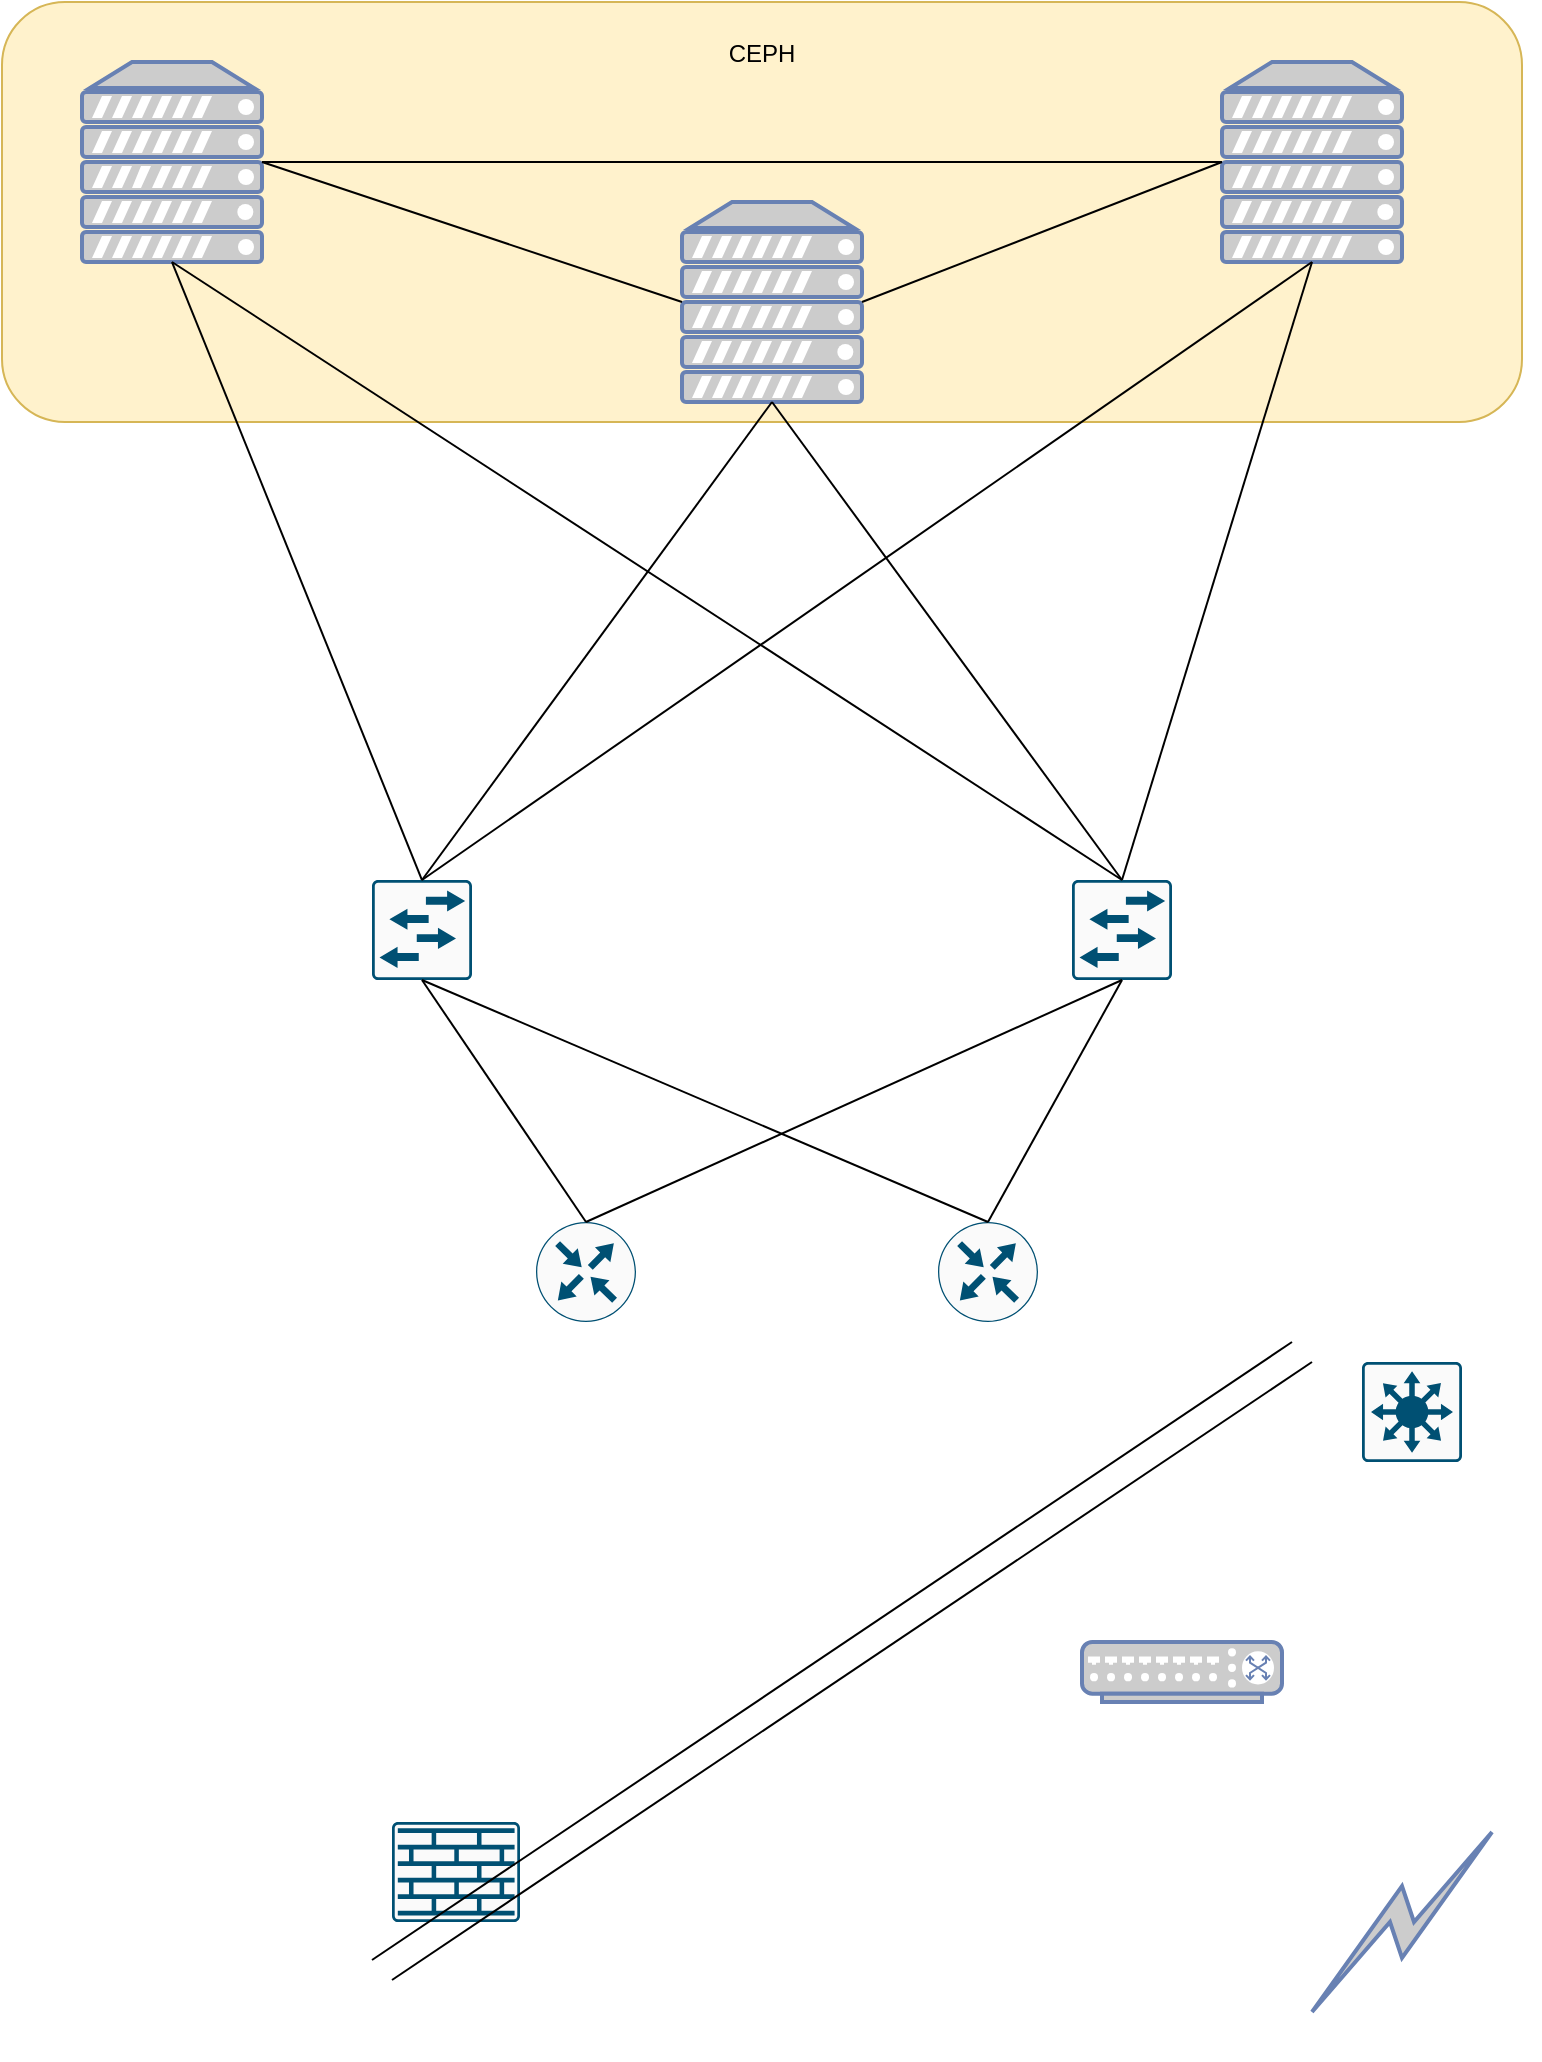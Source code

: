 <mxfile version="21.6.8" type="github">
  <diagram name="Page-1" id="RE-bSaFBlJFPlZoPT-o7">
    <mxGraphModel dx="2004" dy="1155" grid="1" gridSize="10" guides="1" tooltips="1" connect="1" arrows="1" fold="1" page="1" pageScale="1" pageWidth="850" pageHeight="1100" math="0" shadow="0">
      <root>
        <mxCell id="0" />
        <mxCell id="1" parent="0" />
        <mxCell id="vy5Wt1EbS-Q7Gt0LcghG-1" value="&lt;div align=&quot;center&quot;&gt;CEPH&lt;/div&gt;&lt;div align=&quot;center&quot;&gt;&lt;br&gt;&lt;/div&gt;&lt;div align=&quot;center&quot;&gt;&lt;br&gt;&lt;/div&gt;&lt;div align=&quot;center&quot;&gt;&lt;br&gt;&lt;/div&gt;&lt;div align=&quot;center&quot;&gt;&lt;br&gt;&lt;/div&gt;&lt;div align=&quot;center&quot;&gt;&lt;br&gt;&lt;/div&gt;&lt;div align=&quot;center&quot;&gt;&lt;br&gt;&lt;/div&gt;&lt;div align=&quot;center&quot;&gt;&lt;br&gt;&lt;/div&gt;&lt;div align=&quot;center&quot;&gt;&lt;br&gt;&lt;/div&gt;&lt;div align=&quot;center&quot;&gt;&lt;br&gt;&lt;/div&gt;&lt;div align=&quot;center&quot;&gt;&lt;br&gt;&lt;/div&gt;&lt;div align=&quot;center&quot;&gt;&lt;br&gt;&lt;/div&gt;" style="rounded=1;whiteSpace=wrap;html=1;fillColor=#fff2cc;strokeColor=#d6b656;align=center;" vertex="1" parent="1">
          <mxGeometry x="40" y="30" width="760" height="210" as="geometry" />
        </mxCell>
        <mxCell id="WYAH1sSAthaIfASo4EHu-1" value="" style="fontColor=#0066CC;verticalAlign=top;verticalLabelPosition=bottom;labelPosition=center;align=center;html=1;outlineConnect=0;fillColor=#CCCCCC;strokeColor=#6881B3;gradientColor=none;gradientDirection=north;strokeWidth=2;shape=mxgraph.networks.switch;" parent="1" vertex="1">
          <mxGeometry x="580" y="850" width="100" height="30" as="geometry" />
        </mxCell>
        <mxCell id="WYAH1sSAthaIfASo4EHu-2" value="" style="sketch=0;points=[[0.015,0.015,0],[0.985,0.015,0],[0.985,0.985,0],[0.015,0.985,0],[0.25,0,0],[0.5,0,0],[0.75,0,0],[1,0.25,0],[1,0.5,0],[1,0.75,0],[0.75,1,0],[0.5,1,0],[0.25,1,0],[0,0.75,0],[0,0.5,0],[0,0.25,0]];verticalLabelPosition=bottom;html=1;verticalAlign=top;aspect=fixed;align=center;pointerEvents=1;shape=mxgraph.cisco19.rect;prIcon=l2_switch;fillColor=#FAFAFA;strokeColor=#005073;" parent="1" vertex="1">
          <mxGeometry x="225" y="469" width="50" height="50" as="geometry" />
        </mxCell>
        <mxCell id="WYAH1sSAthaIfASo4EHu-3" value="" style="sketch=0;points=[[0.015,0.015,0],[0.985,0.015,0],[0.985,0.985,0],[0.015,0.985,0],[0.25,0,0],[0.5,0,0],[0.75,0,0],[1,0.25,0],[1,0.5,0],[1,0.75,0],[0.75,1,0],[0.5,1,0],[0.25,1,0],[0,0.75,0],[0,0.5,0],[0,0.25,0]];verticalLabelPosition=bottom;html=1;verticalAlign=top;aspect=fixed;align=center;pointerEvents=1;shape=mxgraph.cisco19.rect;prIcon=l3_switch;fillColor=#FAFAFA;strokeColor=#005073;" parent="1" vertex="1">
          <mxGeometry x="720" y="710" width="50" height="50" as="geometry" />
        </mxCell>
        <mxCell id="WYAH1sSAthaIfASo4EHu-4" value="" style="sketch=0;points=[[0.5,0,0],[1,0.5,0],[0.5,1,0],[0,0.5,0],[0.145,0.145,0],[0.856,0.145,0],[0.855,0.856,0],[0.145,0.855,0]];verticalLabelPosition=bottom;html=1;verticalAlign=top;aspect=fixed;align=center;pointerEvents=1;shape=mxgraph.cisco19.rect;prIcon=router;fillColor=#FAFAFA;strokeColor=#005073;" parent="1" vertex="1">
          <mxGeometry x="307" y="640" width="50" height="50" as="geometry" />
        </mxCell>
        <mxCell id="WYAH1sSAthaIfASo4EHu-5" value="" style="sketch=0;points=[[0.015,0.015,0],[0.985,0.015,0],[0.985,0.985,0],[0.015,0.985,0],[0.25,0,0],[0.5,0,0],[0.75,0,0],[1,0.25,0],[1,0.5,0],[1,0.75,0],[0.75,1,0],[0.5,1,0],[0.25,1,0],[0,0.75,0],[0,0.5,0],[0,0.25,0]];verticalLabelPosition=bottom;html=1;verticalAlign=top;aspect=fixed;align=center;pointerEvents=1;shape=mxgraph.cisco19.rect;prIcon=firewall;fillColor=#FAFAFA;strokeColor=#005073;" parent="1" vertex="1">
          <mxGeometry x="235" y="940" width="64" height="50" as="geometry" />
        </mxCell>
        <mxCell id="QSiNdNFFODqvCASdvbs4-1" value="" style="fontColor=#0066CC;verticalAlign=top;verticalLabelPosition=bottom;labelPosition=center;align=center;html=1;outlineConnect=0;fillColor=#CCCCCC;strokeColor=#6881B3;gradientColor=none;gradientDirection=north;strokeWidth=2;shape=mxgraph.networks.server;" parent="1" vertex="1">
          <mxGeometry x="80" y="60" width="90" height="100" as="geometry" />
        </mxCell>
        <mxCell id="QSiNdNFFODqvCASdvbs4-2" value="" style="fontColor=#0066CC;verticalAlign=top;verticalLabelPosition=bottom;labelPosition=center;align=center;html=1;outlineConnect=0;fillColor=#CCCCCC;strokeColor=#6881B3;gradientColor=none;gradientDirection=north;strokeWidth=2;shape=mxgraph.networks.server;" parent="1" vertex="1">
          <mxGeometry x="380" y="130" width="90" height="100" as="geometry" />
        </mxCell>
        <mxCell id="QSiNdNFFODqvCASdvbs4-3" value="" style="fontColor=#0066CC;verticalAlign=top;verticalLabelPosition=bottom;labelPosition=center;align=center;html=1;outlineConnect=0;fillColor=#CCCCCC;strokeColor=#6881B3;gradientColor=none;gradientDirection=north;strokeWidth=2;shape=mxgraph.networks.server;" parent="1" vertex="1">
          <mxGeometry x="650" y="60" width="90" height="100" as="geometry" />
        </mxCell>
        <mxCell id="QSiNdNFFODqvCASdvbs4-4" value="" style="sketch=0;points=[[0.015,0.015,0],[0.985,0.015,0],[0.985,0.985,0],[0.015,0.985,0],[0.25,0,0],[0.5,0,0],[0.75,0,0],[1,0.25,0],[1,0.5,0],[1,0.75,0],[0.75,1,0],[0.5,1,0],[0.25,1,0],[0,0.75,0],[0,0.5,0],[0,0.25,0]];verticalLabelPosition=bottom;html=1;verticalAlign=top;aspect=fixed;align=center;pointerEvents=1;shape=mxgraph.cisco19.rect;prIcon=l2_switch;fillColor=#FAFAFA;strokeColor=#005073;" parent="1" vertex="1">
          <mxGeometry x="575" y="469" width="50" height="50" as="geometry" />
        </mxCell>
        <mxCell id="QSiNdNFFODqvCASdvbs4-5" value="" style="html=1;outlineConnect=0;fillColor=#CCCCCC;strokeColor=#6881B3;gradientColor=none;gradientDirection=north;strokeWidth=2;shape=mxgraph.networks.comm_link_edge;html=1;rounded=0;" parent="1" edge="1">
          <mxGeometry width="100" height="100" relative="1" as="geometry">
            <mxPoint x="690" y="1040" as="sourcePoint" />
            <mxPoint x="790" y="940" as="targetPoint" />
          </mxGeometry>
        </mxCell>
        <mxCell id="QSiNdNFFODqvCASdvbs4-7" value="" style="endArrow=none;html=1;rounded=0;exitX=0;exitY=0.5;exitDx=0;exitDy=0;exitPerimeter=0;entryX=1;entryY=0.5;entryDx=0;entryDy=0;entryPerimeter=0;" parent="1" source="QSiNdNFFODqvCASdvbs4-3" target="QSiNdNFFODqvCASdvbs4-2" edge="1">
          <mxGeometry width="50" height="50" relative="1" as="geometry">
            <mxPoint x="470" y="710" as="sourcePoint" />
            <mxPoint x="547" y="620" as="targetPoint" />
          </mxGeometry>
        </mxCell>
        <mxCell id="QSiNdNFFODqvCASdvbs4-11" value="" style="endArrow=none;html=1;rounded=0;exitX=0;exitY=0.5;exitDx=0;exitDy=0;exitPerimeter=0;entryX=1;entryY=0.5;entryDx=0;entryDy=0;entryPerimeter=0;" parent="1" source="QSiNdNFFODqvCASdvbs4-3" target="QSiNdNFFODqvCASdvbs4-1" edge="1">
          <mxGeometry width="50" height="50" relative="1" as="geometry">
            <mxPoint x="510" y="750" as="sourcePoint" />
            <mxPoint x="587" y="660" as="targetPoint" />
          </mxGeometry>
        </mxCell>
        <mxCell id="QSiNdNFFODqvCASdvbs4-12" value="" style="endArrow=none;html=1;rounded=0;exitX=0;exitY=0.5;exitDx=0;exitDy=0;exitPerimeter=0;entryX=1;entryY=0.5;entryDx=0;entryDy=0;entryPerimeter=0;" parent="1" source="QSiNdNFFODqvCASdvbs4-2" target="QSiNdNFFODqvCASdvbs4-1" edge="1">
          <mxGeometry width="50" height="50" relative="1" as="geometry">
            <mxPoint x="520" y="760" as="sourcePoint" />
            <mxPoint x="597" y="670" as="targetPoint" />
          </mxGeometry>
        </mxCell>
        <mxCell id="QSiNdNFFODqvCASdvbs4-13" value="" style="endArrow=none;html=1;rounded=0;exitX=0.5;exitY=0;exitDx=0;exitDy=0;exitPerimeter=0;entryX=0.5;entryY=1;entryDx=0;entryDy=0;entryPerimeter=0;" parent="1" source="WYAH1sSAthaIfASo4EHu-2" target="QSiNdNFFODqvCASdvbs4-1" edge="1">
          <mxGeometry width="50" height="50" relative="1" as="geometry">
            <mxPoint x="530" y="770" as="sourcePoint" />
            <mxPoint x="607" y="680" as="targetPoint" />
          </mxGeometry>
        </mxCell>
        <mxCell id="QSiNdNFFODqvCASdvbs4-14" value="" style="endArrow=none;html=1;rounded=0;exitX=0.5;exitY=0;exitDx=0;exitDy=0;exitPerimeter=0;entryX=0.5;entryY=1;entryDx=0;entryDy=0;entryPerimeter=0;" parent="1" source="WYAH1sSAthaIfASo4EHu-2" target="QSiNdNFFODqvCASdvbs4-2" edge="1">
          <mxGeometry width="50" height="50" relative="1" as="geometry">
            <mxPoint x="540" y="780" as="sourcePoint" />
            <mxPoint x="617" y="690" as="targetPoint" />
          </mxGeometry>
        </mxCell>
        <mxCell id="QSiNdNFFODqvCASdvbs4-15" value="" style="endArrow=none;html=1;rounded=0;exitX=0.5;exitY=0;exitDx=0;exitDy=0;exitPerimeter=0;entryX=0.5;entryY=1;entryDx=0;entryDy=0;entryPerimeter=0;" parent="1" source="QSiNdNFFODqvCASdvbs4-4" target="QSiNdNFFODqvCASdvbs4-2" edge="1">
          <mxGeometry width="50" height="50" relative="1" as="geometry">
            <mxPoint x="550" y="790" as="sourcePoint" />
            <mxPoint x="627" y="700" as="targetPoint" />
          </mxGeometry>
        </mxCell>
        <mxCell id="QSiNdNFFODqvCASdvbs4-16" value="" style="endArrow=none;html=1;rounded=0;exitX=0.5;exitY=0;exitDx=0;exitDy=0;exitPerimeter=0;entryX=0.5;entryY=1;entryDx=0;entryDy=0;entryPerimeter=0;" parent="1" source="WYAH1sSAthaIfASo4EHu-2" target="QSiNdNFFODqvCASdvbs4-3" edge="1">
          <mxGeometry width="50" height="50" relative="1" as="geometry">
            <mxPoint x="560" y="800" as="sourcePoint" />
            <mxPoint x="637" y="710" as="targetPoint" />
          </mxGeometry>
        </mxCell>
        <mxCell id="QSiNdNFFODqvCASdvbs4-17" value="" style="endArrow=none;html=1;rounded=0;exitX=0.5;exitY=0;exitDx=0;exitDy=0;exitPerimeter=0;entryX=0.5;entryY=1;entryDx=0;entryDy=0;entryPerimeter=0;" parent="1" source="QSiNdNFFODqvCASdvbs4-4" target="QSiNdNFFODqvCASdvbs4-3" edge="1">
          <mxGeometry width="50" height="50" relative="1" as="geometry">
            <mxPoint x="570" y="810" as="sourcePoint" />
            <mxPoint x="647" y="720" as="targetPoint" />
          </mxGeometry>
        </mxCell>
        <mxCell id="QSiNdNFFODqvCASdvbs4-18" value="" style="endArrow=none;html=1;rounded=0;exitX=0.5;exitY=0;exitDx=0;exitDy=0;exitPerimeter=0;entryX=0.5;entryY=1;entryDx=0;entryDy=0;entryPerimeter=0;" parent="1" source="QSiNdNFFODqvCASdvbs4-4" target="QSiNdNFFODqvCASdvbs4-1" edge="1">
          <mxGeometry width="50" height="50" relative="1" as="geometry">
            <mxPoint x="580" y="820" as="sourcePoint" />
            <mxPoint x="657" y="730" as="targetPoint" />
          </mxGeometry>
        </mxCell>
        <mxCell id="vy5Wt1EbS-Q7Gt0LcghG-2" value="" style="sketch=0;points=[[0.5,0,0],[1,0.5,0],[0.5,1,0],[0,0.5,0],[0.145,0.145,0],[0.856,0.145,0],[0.855,0.856,0],[0.145,0.855,0]];verticalLabelPosition=bottom;html=1;verticalAlign=top;aspect=fixed;align=center;pointerEvents=1;shape=mxgraph.cisco19.rect;prIcon=router;fillColor=#FAFAFA;strokeColor=#005073;" vertex="1" parent="1">
          <mxGeometry x="508" y="640" width="50" height="50" as="geometry" />
        </mxCell>
        <mxCell id="vy5Wt1EbS-Q7Gt0LcghG-3" value="" style="endArrow=none;html=1;rounded=0;exitX=0.5;exitY=0;exitDx=0;exitDy=0;exitPerimeter=0;entryX=0.5;entryY=1;entryDx=0;entryDy=0;entryPerimeter=0;" edge="1" parent="1" source="WYAH1sSAthaIfASo4EHu-4" target="WYAH1sSAthaIfASo4EHu-2">
          <mxGeometry width="50" height="50" relative="1" as="geometry">
            <mxPoint x="90" y="949" as="sourcePoint" />
            <mxPoint x="550" y="640" as="targetPoint" />
          </mxGeometry>
        </mxCell>
        <mxCell id="vy5Wt1EbS-Q7Gt0LcghG-4" value="" style="endArrow=none;html=1;rounded=0;exitX=0.5;exitY=0;exitDx=0;exitDy=0;exitPerimeter=0;entryX=0.5;entryY=1;entryDx=0;entryDy=0;entryPerimeter=0;" edge="1" parent="1" source="vy5Wt1EbS-Q7Gt0LcghG-2" target="QSiNdNFFODqvCASdvbs4-4">
          <mxGeometry width="50" height="50" relative="1" as="geometry">
            <mxPoint x="195" y="979" as="sourcePoint" />
            <mxPoint x="655" y="670" as="targetPoint" />
          </mxGeometry>
        </mxCell>
        <mxCell id="vy5Wt1EbS-Q7Gt0LcghG-5" value="" style="endArrow=none;html=1;rounded=0;exitX=0.5;exitY=0;exitDx=0;exitDy=0;exitPerimeter=0;entryX=0.5;entryY=1;entryDx=0;entryDy=0;entryPerimeter=0;" edge="1" parent="1" source="WYAH1sSAthaIfASo4EHu-4" target="QSiNdNFFODqvCASdvbs4-4">
          <mxGeometry width="50" height="50" relative="1" as="geometry">
            <mxPoint x="205" y="989" as="sourcePoint" />
            <mxPoint x="665" y="680" as="targetPoint" />
          </mxGeometry>
        </mxCell>
        <mxCell id="vy5Wt1EbS-Q7Gt0LcghG-6" value="" style="endArrow=none;html=1;rounded=0;exitX=0.5;exitY=1;exitDx=0;exitDy=0;exitPerimeter=0;entryX=0.5;entryY=0;entryDx=0;entryDy=0;entryPerimeter=0;" edge="1" parent="1" source="WYAH1sSAthaIfASo4EHu-2" target="vy5Wt1EbS-Q7Gt0LcghG-2">
          <mxGeometry width="50" height="50" relative="1" as="geometry">
            <mxPoint x="215" y="999" as="sourcePoint" />
            <mxPoint x="675" y="690" as="targetPoint" />
          </mxGeometry>
        </mxCell>
        <mxCell id="vy5Wt1EbS-Q7Gt0LcghG-7" value="" style="endArrow=none;html=1;rounded=0;exitX=0.5;exitY=0;exitDx=0;exitDy=0;exitPerimeter=0;entryX=0.5;entryY=1;entryDx=0;entryDy=0;entryPerimeter=0;" edge="1" parent="1">
          <mxGeometry width="50" height="50" relative="1" as="geometry">
            <mxPoint x="225" y="1009" as="sourcePoint" />
            <mxPoint x="685" y="700" as="targetPoint" />
          </mxGeometry>
        </mxCell>
        <mxCell id="vy5Wt1EbS-Q7Gt0LcghG-8" value="" style="endArrow=none;html=1;rounded=0;exitX=0.5;exitY=0;exitDx=0;exitDy=0;exitPerimeter=0;entryX=0.5;entryY=1;entryDx=0;entryDy=0;entryPerimeter=0;" edge="1" parent="1">
          <mxGeometry width="50" height="50" relative="1" as="geometry">
            <mxPoint x="235" y="1019" as="sourcePoint" />
            <mxPoint x="695" y="710" as="targetPoint" />
          </mxGeometry>
        </mxCell>
      </root>
    </mxGraphModel>
  </diagram>
</mxfile>
